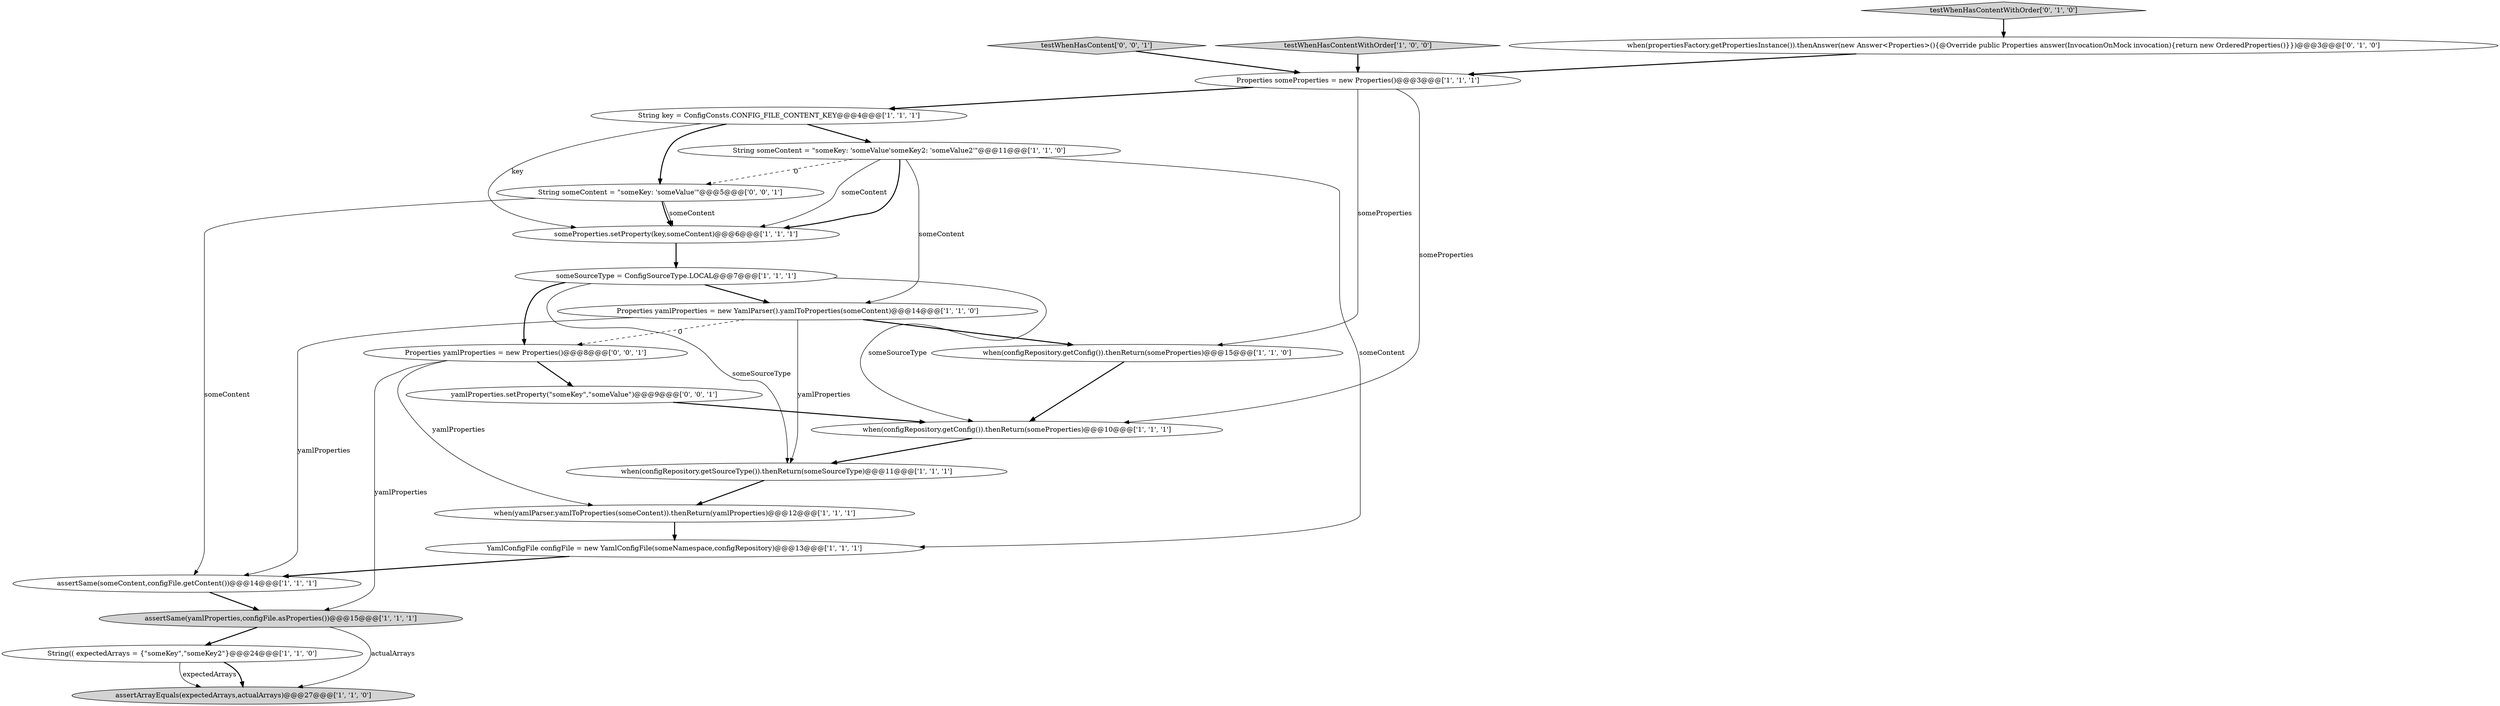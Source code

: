 digraph {
11 [style = filled, label = "when(configRepository.getConfig()).thenReturn(someProperties)@@@10@@@['1', '1', '1']", fillcolor = white, shape = ellipse image = "AAA0AAABBB1BBB"];
20 [style = filled, label = "testWhenHasContent['0', '0', '1']", fillcolor = lightgray, shape = diamond image = "AAA0AAABBB3BBB"];
19 [style = filled, label = "yamlProperties.setProperty(\"someKey\",\"someValue\")@@@9@@@['0', '0', '1']", fillcolor = white, shape = ellipse image = "AAA0AAABBB3BBB"];
2 [style = filled, label = "when(configRepository.getConfig()).thenReturn(someProperties)@@@15@@@['1', '1', '0']", fillcolor = white, shape = ellipse image = "AAA0AAABBB1BBB"];
15 [style = filled, label = "assertArrayEquals(expectedArrays,actualArrays)@@@27@@@['1', '1', '0']", fillcolor = lightgray, shape = ellipse image = "AAA0AAABBB1BBB"];
21 [style = filled, label = "String someContent = \"someKey: 'someValue'\"@@@5@@@['0', '0', '1']", fillcolor = white, shape = ellipse image = "AAA0AAABBB3BBB"];
3 [style = filled, label = "someProperties.setProperty(key,someContent)@@@6@@@['1', '1', '1']", fillcolor = white, shape = ellipse image = "AAA0AAABBB1BBB"];
8 [style = filled, label = "String(( expectedArrays = {\"someKey\",\"someKey2\"}@@@24@@@['1', '1', '0']", fillcolor = white, shape = ellipse image = "AAA0AAABBB1BBB"];
10 [style = filled, label = "someSourceType = ConfigSourceType.LOCAL@@@7@@@['1', '1', '1']", fillcolor = white, shape = ellipse image = "AAA0AAABBB1BBB"];
4 [style = filled, label = "when(yamlParser.yamlToProperties(someContent)).thenReturn(yamlProperties)@@@12@@@['1', '1', '1']", fillcolor = white, shape = ellipse image = "AAA0AAABBB1BBB"];
17 [style = filled, label = "testWhenHasContentWithOrder['0', '1', '0']", fillcolor = lightgray, shape = diamond image = "AAA0AAABBB2BBB"];
14 [style = filled, label = "String someContent = \"someKey: 'someValue'someKey2: 'someValue2'\"@@@11@@@['1', '1', '0']", fillcolor = white, shape = ellipse image = "AAA0AAABBB1BBB"];
0 [style = filled, label = "Properties someProperties = new Properties()@@@3@@@['1', '1', '1']", fillcolor = white, shape = ellipse image = "AAA0AAABBB1BBB"];
1 [style = filled, label = "testWhenHasContentWithOrder['1', '0', '0']", fillcolor = lightgray, shape = diamond image = "AAA0AAABBB1BBB"];
12 [style = filled, label = "Properties yamlProperties = new YamlParser().yamlToProperties(someContent)@@@14@@@['1', '1', '0']", fillcolor = white, shape = ellipse image = "AAA0AAABBB1BBB"];
13 [style = filled, label = "String key = ConfigConsts.CONFIG_FILE_CONTENT_KEY@@@4@@@['1', '1', '1']", fillcolor = white, shape = ellipse image = "AAA0AAABBB1BBB"];
6 [style = filled, label = "when(configRepository.getSourceType()).thenReturn(someSourceType)@@@11@@@['1', '1', '1']", fillcolor = white, shape = ellipse image = "AAA0AAABBB1BBB"];
7 [style = filled, label = "assertSame(someContent,configFile.getContent())@@@14@@@['1', '1', '1']", fillcolor = white, shape = ellipse image = "AAA0AAABBB1BBB"];
18 [style = filled, label = "Properties yamlProperties = new Properties()@@@8@@@['0', '0', '1']", fillcolor = white, shape = ellipse image = "AAA0AAABBB3BBB"];
5 [style = filled, label = "assertSame(yamlProperties,configFile.asProperties())@@@15@@@['1', '1', '1']", fillcolor = lightgray, shape = ellipse image = "AAA0AAABBB1BBB"];
16 [style = filled, label = "when(propertiesFactory.getPropertiesInstance()).thenAnswer(new Answer<Properties>(){@Override public Properties answer(InvocationOnMock invocation){return new OrderedProperties()}})@@@3@@@['0', '1', '0']", fillcolor = white, shape = ellipse image = "AAA1AAABBB2BBB"];
9 [style = filled, label = "YamlConfigFile configFile = new YamlConfigFile(someNamespace,configRepository)@@@13@@@['1', '1', '1']", fillcolor = white, shape = ellipse image = "AAA0AAABBB1BBB"];
0->11 [style = solid, label="someProperties"];
10->11 [style = solid, label="someSourceType"];
3->10 [style = bold, label=""];
21->3 [style = bold, label=""];
5->8 [style = bold, label=""];
14->3 [style = bold, label=""];
6->4 [style = bold, label=""];
8->15 [style = solid, label="expectedArrays"];
14->12 [style = solid, label="someContent"];
0->2 [style = solid, label="someProperties"];
2->11 [style = bold, label=""];
12->2 [style = bold, label=""];
16->0 [style = bold, label=""];
11->6 [style = bold, label=""];
0->13 [style = bold, label=""];
14->3 [style = solid, label="someContent"];
10->18 [style = bold, label=""];
10->12 [style = bold, label=""];
13->3 [style = solid, label="key"];
18->5 [style = solid, label="yamlProperties"];
12->18 [style = dashed, label="0"];
19->11 [style = bold, label=""];
18->19 [style = bold, label=""];
12->7 [style = solid, label="yamlProperties"];
5->15 [style = solid, label="actualArrays"];
14->21 [style = dashed, label="0"];
4->9 [style = bold, label=""];
18->4 [style = solid, label="yamlProperties"];
10->6 [style = solid, label="someSourceType"];
7->5 [style = bold, label=""];
21->7 [style = solid, label="someContent"];
14->9 [style = solid, label="someContent"];
12->6 [style = solid, label="yamlProperties"];
20->0 [style = bold, label=""];
13->14 [style = bold, label=""];
17->16 [style = bold, label=""];
21->3 [style = solid, label="someContent"];
8->15 [style = bold, label=""];
1->0 [style = bold, label=""];
13->21 [style = bold, label=""];
9->7 [style = bold, label=""];
}
